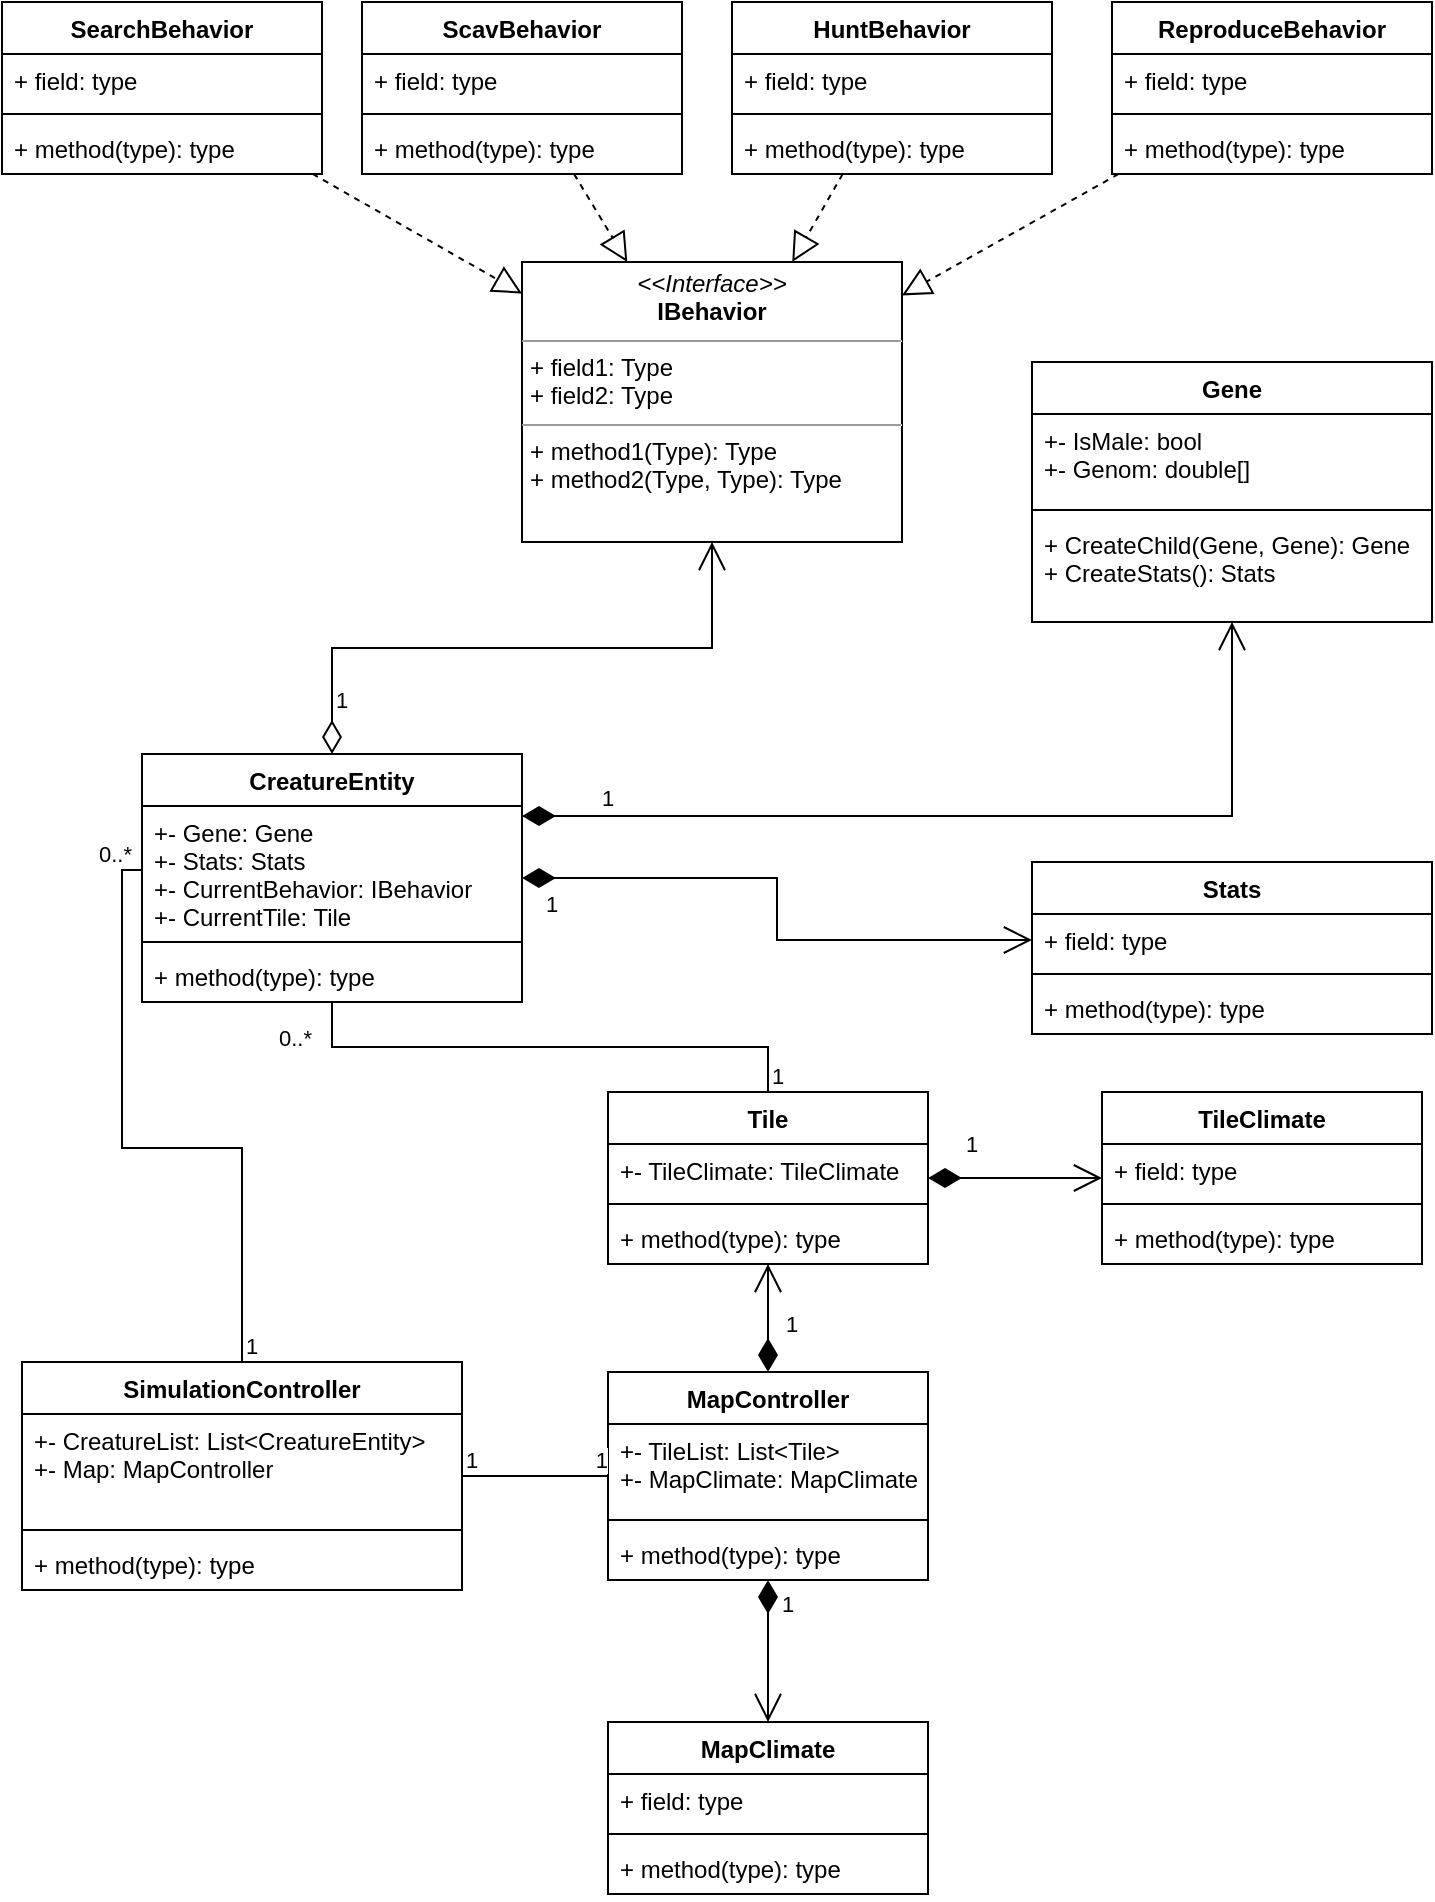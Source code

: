 <mxfile version="17.4.2" type="device"><diagram id="NXbVihIPCq2T1thtaOVZ" name="Page-1"><mxGraphModel dx="1609" dy="896" grid="1" gridSize="10" guides="1" tooltips="1" connect="1" arrows="1" fold="1" page="1" pageScale="1" pageWidth="827" pageHeight="1169" math="0" shadow="0"><root><mxCell id="0"/><mxCell id="1" parent="0"/><mxCell id="KNJFSg-WG_PmWsRkMeY_-1" value="Gene" style="swimlane;fontStyle=1;align=center;verticalAlign=top;childLayout=stackLayout;horizontal=1;startSize=26;horizontalStack=0;resizeParent=1;resizeParentMax=0;resizeLast=0;collapsible=1;marginBottom=0;" vertex="1" parent="1"><mxGeometry x="545" y="220" width="200" height="130" as="geometry"/></mxCell><mxCell id="KNJFSg-WG_PmWsRkMeY_-2" value="+- IsMale: bool&#10;+- Genom: double[]&#10;" style="text;strokeColor=none;fillColor=none;align=left;verticalAlign=top;spacingLeft=4;spacingRight=4;overflow=hidden;rotatable=0;points=[[0,0.5],[1,0.5]];portConstraint=eastwest;" vertex="1" parent="KNJFSg-WG_PmWsRkMeY_-1"><mxGeometry y="26" width="200" height="44" as="geometry"/></mxCell><mxCell id="KNJFSg-WG_PmWsRkMeY_-3" value="" style="line;strokeWidth=1;fillColor=none;align=left;verticalAlign=middle;spacingTop=-1;spacingLeft=3;spacingRight=3;rotatable=0;labelPosition=right;points=[];portConstraint=eastwest;" vertex="1" parent="KNJFSg-WG_PmWsRkMeY_-1"><mxGeometry y="70" width="200" height="8" as="geometry"/></mxCell><mxCell id="KNJFSg-WG_PmWsRkMeY_-4" value="+ CreateChild(Gene, Gene): Gene&#10;+ CreateStats(): Stats" style="text;strokeColor=none;fillColor=none;align=left;verticalAlign=top;spacingLeft=4;spacingRight=4;overflow=hidden;rotatable=0;points=[[0,0.5],[1,0.5]];portConstraint=eastwest;" vertex="1" parent="KNJFSg-WG_PmWsRkMeY_-1"><mxGeometry y="78" width="200" height="52" as="geometry"/></mxCell><mxCell id="KNJFSg-WG_PmWsRkMeY_-14" value="Stats" style="swimlane;fontStyle=1;align=center;verticalAlign=top;childLayout=stackLayout;horizontal=1;startSize=26;horizontalStack=0;resizeParent=1;resizeParentMax=0;resizeLast=0;collapsible=1;marginBottom=0;" vertex="1" parent="1"><mxGeometry x="545" y="470" width="200" height="86" as="geometry"/></mxCell><mxCell id="KNJFSg-WG_PmWsRkMeY_-15" value="+ field: type" style="text;strokeColor=none;fillColor=none;align=left;verticalAlign=top;spacingLeft=4;spacingRight=4;overflow=hidden;rotatable=0;points=[[0,0.5],[1,0.5]];portConstraint=eastwest;" vertex="1" parent="KNJFSg-WG_PmWsRkMeY_-14"><mxGeometry y="26" width="200" height="26" as="geometry"/></mxCell><mxCell id="KNJFSg-WG_PmWsRkMeY_-16" value="" style="line;strokeWidth=1;fillColor=none;align=left;verticalAlign=middle;spacingTop=-1;spacingLeft=3;spacingRight=3;rotatable=0;labelPosition=right;points=[];portConstraint=eastwest;" vertex="1" parent="KNJFSg-WG_PmWsRkMeY_-14"><mxGeometry y="52" width="200" height="8" as="geometry"/></mxCell><mxCell id="KNJFSg-WG_PmWsRkMeY_-17" value="+ method(type): type" style="text;strokeColor=none;fillColor=none;align=left;verticalAlign=top;spacingLeft=4;spacingRight=4;overflow=hidden;rotatable=0;points=[[0,0.5],[1,0.5]];portConstraint=eastwest;" vertex="1" parent="KNJFSg-WG_PmWsRkMeY_-14"><mxGeometry y="60" width="200" height="26" as="geometry"/></mxCell><mxCell id="KNJFSg-WG_PmWsRkMeY_-43" value="&lt;p style=&quot;margin: 0px ; margin-top: 4px ; text-align: center&quot;&gt;&lt;i&gt;&amp;lt;&amp;lt;Interface&amp;gt;&amp;gt;&lt;/i&gt;&lt;br&gt;&lt;b&gt;IBehavior&lt;/b&gt;&lt;/p&gt;&lt;hr size=&quot;1&quot;&gt;&lt;p style=&quot;margin: 0px ; margin-left: 4px&quot;&gt;+ field1: Type&lt;br&gt;+ field2: Type&lt;/p&gt;&lt;hr size=&quot;1&quot;&gt;&lt;p style=&quot;margin: 0px ; margin-left: 4px&quot;&gt;+ method1(Type): Type&lt;br&gt;+ method2(Type, Type): Type&lt;/p&gt;" style="verticalAlign=top;align=left;overflow=fill;fontSize=12;fontFamily=Helvetica;html=1;" vertex="1" parent="1"><mxGeometry x="290" y="170" width="190" height="140" as="geometry"/></mxCell><mxCell id="KNJFSg-WG_PmWsRkMeY_-48" value="CreatureEntity" style="swimlane;fontStyle=1;align=center;verticalAlign=top;childLayout=stackLayout;horizontal=1;startSize=26;horizontalStack=0;resizeParent=1;resizeParentMax=0;resizeLast=0;collapsible=1;marginBottom=0;" vertex="1" parent="1"><mxGeometry x="100" y="416" width="190" height="124" as="geometry"/></mxCell><mxCell id="KNJFSg-WG_PmWsRkMeY_-49" value="+- Gene: Gene&#10;+- Stats: Stats&#10;+- CurrentBehavior: IBehavior&#10;+- CurrentTile: Tile" style="text;strokeColor=none;fillColor=none;align=left;verticalAlign=top;spacingLeft=4;spacingRight=4;overflow=hidden;rotatable=0;points=[[0,0.5],[1,0.5]];portConstraint=eastwest;" vertex="1" parent="KNJFSg-WG_PmWsRkMeY_-48"><mxGeometry y="26" width="190" height="64" as="geometry"/></mxCell><mxCell id="KNJFSg-WG_PmWsRkMeY_-50" value="" style="line;strokeWidth=1;fillColor=none;align=left;verticalAlign=middle;spacingTop=-1;spacingLeft=3;spacingRight=3;rotatable=0;labelPosition=right;points=[];portConstraint=eastwest;" vertex="1" parent="KNJFSg-WG_PmWsRkMeY_-48"><mxGeometry y="90" width="190" height="8" as="geometry"/></mxCell><mxCell id="KNJFSg-WG_PmWsRkMeY_-51" value="+ method(type): type" style="text;strokeColor=none;fillColor=none;align=left;verticalAlign=top;spacingLeft=4;spacingRight=4;overflow=hidden;rotatable=0;points=[[0,0.5],[1,0.5]];portConstraint=eastwest;" vertex="1" parent="KNJFSg-WG_PmWsRkMeY_-48"><mxGeometry y="98" width="190" height="26" as="geometry"/></mxCell><mxCell id="KNJFSg-WG_PmWsRkMeY_-52" value="1" style="endArrow=open;html=1;endSize=12;startArrow=diamondThin;startSize=14;startFill=1;edgeStyle=orthogonalEdgeStyle;align=left;verticalAlign=bottom;rounded=0;exitX=1;exitY=0.25;exitDx=0;exitDy=0;" edge="1" parent="1" source="KNJFSg-WG_PmWsRkMeY_-48" target="KNJFSg-WG_PmWsRkMeY_-1"><mxGeometry x="-0.832" relative="1" as="geometry"><mxPoint x="330" y="480" as="sourcePoint"/><mxPoint x="770" y="460" as="targetPoint"/><mxPoint as="offset"/></mxGeometry></mxCell><mxCell id="KNJFSg-WG_PmWsRkMeY_-54" value="1" style="endArrow=open;html=1;endSize=12;startArrow=diamondThin;startSize=14;startFill=0;edgeStyle=orthogonalEdgeStyle;align=left;verticalAlign=bottom;rounded=0;" edge="1" parent="1" source="KNJFSg-WG_PmWsRkMeY_-48" target="KNJFSg-WG_PmWsRkMeY_-43"><mxGeometry x="-0.877" relative="1" as="geometry"><mxPoint x="610" y="600" as="sourcePoint"/><mxPoint x="730" y="560" as="targetPoint"/><mxPoint as="offset"/></mxGeometry></mxCell><mxCell id="KNJFSg-WG_PmWsRkMeY_-55" value="1" style="endArrow=open;html=1;endSize=12;startArrow=diamondThin;startSize=14;startFill=1;edgeStyle=orthogonalEdgeStyle;align=left;verticalAlign=bottom;rounded=0;entryX=0;entryY=0.5;entryDx=0;entryDy=0;" edge="1" parent="1" source="KNJFSg-WG_PmWsRkMeY_-48" target="KNJFSg-WG_PmWsRkMeY_-15"><mxGeometry x="-0.93" y="-22" relative="1" as="geometry"><mxPoint x="770" y="510" as="sourcePoint"/><mxPoint x="930" y="510" as="targetPoint"/><mxPoint as="offset"/></mxGeometry></mxCell><mxCell id="KNJFSg-WG_PmWsRkMeY_-56" value="SearchBehavior" style="swimlane;fontStyle=1;align=center;verticalAlign=top;childLayout=stackLayout;horizontal=1;startSize=26;horizontalStack=0;resizeParent=1;resizeParentMax=0;resizeLast=0;collapsible=1;marginBottom=0;" vertex="1" parent="1"><mxGeometry x="30" y="40" width="160" height="86" as="geometry"/></mxCell><mxCell id="KNJFSg-WG_PmWsRkMeY_-57" value="+ field: type" style="text;strokeColor=none;fillColor=none;align=left;verticalAlign=top;spacingLeft=4;spacingRight=4;overflow=hidden;rotatable=0;points=[[0,0.5],[1,0.5]];portConstraint=eastwest;" vertex="1" parent="KNJFSg-WG_PmWsRkMeY_-56"><mxGeometry y="26" width="160" height="26" as="geometry"/></mxCell><mxCell id="KNJFSg-WG_PmWsRkMeY_-58" value="" style="line;strokeWidth=1;fillColor=none;align=left;verticalAlign=middle;spacingTop=-1;spacingLeft=3;spacingRight=3;rotatable=0;labelPosition=right;points=[];portConstraint=eastwest;" vertex="1" parent="KNJFSg-WG_PmWsRkMeY_-56"><mxGeometry y="52" width="160" height="8" as="geometry"/></mxCell><mxCell id="KNJFSg-WG_PmWsRkMeY_-59" value="+ method(type): type" style="text;strokeColor=none;fillColor=none;align=left;verticalAlign=top;spacingLeft=4;spacingRight=4;overflow=hidden;rotatable=0;points=[[0,0.5],[1,0.5]];portConstraint=eastwest;" vertex="1" parent="KNJFSg-WG_PmWsRkMeY_-56"><mxGeometry y="60" width="160" height="26" as="geometry"/></mxCell><mxCell id="KNJFSg-WG_PmWsRkMeY_-60" value="ScavBehavior" style="swimlane;fontStyle=1;align=center;verticalAlign=top;childLayout=stackLayout;horizontal=1;startSize=26;horizontalStack=0;resizeParent=1;resizeParentMax=0;resizeLast=0;collapsible=1;marginBottom=0;" vertex="1" parent="1"><mxGeometry x="210" y="40" width="160" height="86" as="geometry"/></mxCell><mxCell id="KNJFSg-WG_PmWsRkMeY_-61" value="+ field: type" style="text;strokeColor=none;fillColor=none;align=left;verticalAlign=top;spacingLeft=4;spacingRight=4;overflow=hidden;rotatable=0;points=[[0,0.5],[1,0.5]];portConstraint=eastwest;" vertex="1" parent="KNJFSg-WG_PmWsRkMeY_-60"><mxGeometry y="26" width="160" height="26" as="geometry"/></mxCell><mxCell id="KNJFSg-WG_PmWsRkMeY_-62" value="" style="line;strokeWidth=1;fillColor=none;align=left;verticalAlign=middle;spacingTop=-1;spacingLeft=3;spacingRight=3;rotatable=0;labelPosition=right;points=[];portConstraint=eastwest;" vertex="1" parent="KNJFSg-WG_PmWsRkMeY_-60"><mxGeometry y="52" width="160" height="8" as="geometry"/></mxCell><mxCell id="KNJFSg-WG_PmWsRkMeY_-63" value="+ method(type): type" style="text;strokeColor=none;fillColor=none;align=left;verticalAlign=top;spacingLeft=4;spacingRight=4;overflow=hidden;rotatable=0;points=[[0,0.5],[1,0.5]];portConstraint=eastwest;" vertex="1" parent="KNJFSg-WG_PmWsRkMeY_-60"><mxGeometry y="60" width="160" height="26" as="geometry"/></mxCell><mxCell id="KNJFSg-WG_PmWsRkMeY_-64" value="HuntBehavior" style="swimlane;fontStyle=1;align=center;verticalAlign=top;childLayout=stackLayout;horizontal=1;startSize=26;horizontalStack=0;resizeParent=1;resizeParentMax=0;resizeLast=0;collapsible=1;marginBottom=0;" vertex="1" parent="1"><mxGeometry x="395" y="40" width="160" height="86" as="geometry"/></mxCell><mxCell id="KNJFSg-WG_PmWsRkMeY_-65" value="+ field: type" style="text;strokeColor=none;fillColor=none;align=left;verticalAlign=top;spacingLeft=4;spacingRight=4;overflow=hidden;rotatable=0;points=[[0,0.5],[1,0.5]];portConstraint=eastwest;" vertex="1" parent="KNJFSg-WG_PmWsRkMeY_-64"><mxGeometry y="26" width="160" height="26" as="geometry"/></mxCell><mxCell id="KNJFSg-WG_PmWsRkMeY_-66" value="" style="line;strokeWidth=1;fillColor=none;align=left;verticalAlign=middle;spacingTop=-1;spacingLeft=3;spacingRight=3;rotatable=0;labelPosition=right;points=[];portConstraint=eastwest;" vertex="1" parent="KNJFSg-WG_PmWsRkMeY_-64"><mxGeometry y="52" width="160" height="8" as="geometry"/></mxCell><mxCell id="KNJFSg-WG_PmWsRkMeY_-67" value="+ method(type): type" style="text;strokeColor=none;fillColor=none;align=left;verticalAlign=top;spacingLeft=4;spacingRight=4;overflow=hidden;rotatable=0;points=[[0,0.5],[1,0.5]];portConstraint=eastwest;" vertex="1" parent="KNJFSg-WG_PmWsRkMeY_-64"><mxGeometry y="60" width="160" height="26" as="geometry"/></mxCell><mxCell id="KNJFSg-WG_PmWsRkMeY_-68" value="ReproduceBehavior" style="swimlane;fontStyle=1;align=center;verticalAlign=top;childLayout=stackLayout;horizontal=1;startSize=26;horizontalStack=0;resizeParent=1;resizeParentMax=0;resizeLast=0;collapsible=1;marginBottom=0;" vertex="1" parent="1"><mxGeometry x="585" y="40" width="160" height="86" as="geometry"/></mxCell><mxCell id="KNJFSg-WG_PmWsRkMeY_-69" value="+ field: type" style="text;strokeColor=none;fillColor=none;align=left;verticalAlign=top;spacingLeft=4;spacingRight=4;overflow=hidden;rotatable=0;points=[[0,0.5],[1,0.5]];portConstraint=eastwest;" vertex="1" parent="KNJFSg-WG_PmWsRkMeY_-68"><mxGeometry y="26" width="160" height="26" as="geometry"/></mxCell><mxCell id="KNJFSg-WG_PmWsRkMeY_-70" value="" style="line;strokeWidth=1;fillColor=none;align=left;verticalAlign=middle;spacingTop=-1;spacingLeft=3;spacingRight=3;rotatable=0;labelPosition=right;points=[];portConstraint=eastwest;" vertex="1" parent="KNJFSg-WG_PmWsRkMeY_-68"><mxGeometry y="52" width="160" height="8" as="geometry"/></mxCell><mxCell id="KNJFSg-WG_PmWsRkMeY_-71" value="+ method(type): type" style="text;strokeColor=none;fillColor=none;align=left;verticalAlign=top;spacingLeft=4;spacingRight=4;overflow=hidden;rotatable=0;points=[[0,0.5],[1,0.5]];portConstraint=eastwest;" vertex="1" parent="KNJFSg-WG_PmWsRkMeY_-68"><mxGeometry y="60" width="160" height="26" as="geometry"/></mxCell><mxCell id="KNJFSg-WG_PmWsRkMeY_-80" value="MapController" style="swimlane;fontStyle=1;align=center;verticalAlign=top;childLayout=stackLayout;horizontal=1;startSize=26;horizontalStack=0;resizeParent=1;resizeParentMax=0;resizeLast=0;collapsible=1;marginBottom=0;" vertex="1" parent="1"><mxGeometry x="333" y="725" width="160" height="104" as="geometry"/></mxCell><mxCell id="KNJFSg-WG_PmWsRkMeY_-81" value="+- TileList: List&lt;Tile&gt;&#10;+- MapClimate: MapClimate" style="text;strokeColor=none;fillColor=none;align=left;verticalAlign=top;spacingLeft=4;spacingRight=4;overflow=hidden;rotatable=0;points=[[0,0.5],[1,0.5]];portConstraint=eastwest;" vertex="1" parent="KNJFSg-WG_PmWsRkMeY_-80"><mxGeometry y="26" width="160" height="44" as="geometry"/></mxCell><mxCell id="KNJFSg-WG_PmWsRkMeY_-82" value="" style="line;strokeWidth=1;fillColor=none;align=left;verticalAlign=middle;spacingTop=-1;spacingLeft=3;spacingRight=3;rotatable=0;labelPosition=right;points=[];portConstraint=eastwest;" vertex="1" parent="KNJFSg-WG_PmWsRkMeY_-80"><mxGeometry y="70" width="160" height="8" as="geometry"/></mxCell><mxCell id="KNJFSg-WG_PmWsRkMeY_-83" value="+ method(type): type" style="text;strokeColor=none;fillColor=none;align=left;verticalAlign=top;spacingLeft=4;spacingRight=4;overflow=hidden;rotatable=0;points=[[0,0.5],[1,0.5]];portConstraint=eastwest;" vertex="1" parent="KNJFSg-WG_PmWsRkMeY_-80"><mxGeometry y="78" width="160" height="26" as="geometry"/></mxCell><mxCell id="KNJFSg-WG_PmWsRkMeY_-84" value="Tile" style="swimlane;fontStyle=1;align=center;verticalAlign=top;childLayout=stackLayout;horizontal=1;startSize=26;horizontalStack=0;resizeParent=1;resizeParentMax=0;resizeLast=0;collapsible=1;marginBottom=0;" vertex="1" parent="1"><mxGeometry x="333" y="585" width="160" height="86" as="geometry"/></mxCell><mxCell id="KNJFSg-WG_PmWsRkMeY_-85" value="+- TileClimate: TileClimate" style="text;strokeColor=none;fillColor=none;align=left;verticalAlign=top;spacingLeft=4;spacingRight=4;overflow=hidden;rotatable=0;points=[[0,0.5],[1,0.5]];portConstraint=eastwest;" vertex="1" parent="KNJFSg-WG_PmWsRkMeY_-84"><mxGeometry y="26" width="160" height="26" as="geometry"/></mxCell><mxCell id="KNJFSg-WG_PmWsRkMeY_-86" value="" style="line;strokeWidth=1;fillColor=none;align=left;verticalAlign=middle;spacingTop=-1;spacingLeft=3;spacingRight=3;rotatable=0;labelPosition=right;points=[];portConstraint=eastwest;" vertex="1" parent="KNJFSg-WG_PmWsRkMeY_-84"><mxGeometry y="52" width="160" height="8" as="geometry"/></mxCell><mxCell id="KNJFSg-WG_PmWsRkMeY_-87" value="+ method(type): type" style="text;strokeColor=none;fillColor=none;align=left;verticalAlign=top;spacingLeft=4;spacingRight=4;overflow=hidden;rotatable=0;points=[[0,0.5],[1,0.5]];portConstraint=eastwest;" vertex="1" parent="KNJFSg-WG_PmWsRkMeY_-84"><mxGeometry y="60" width="160" height="26" as="geometry"/></mxCell><mxCell id="KNJFSg-WG_PmWsRkMeY_-92" value="MapClimate" style="swimlane;fontStyle=1;align=center;verticalAlign=top;childLayout=stackLayout;horizontal=1;startSize=26;horizontalStack=0;resizeParent=1;resizeParentMax=0;resizeLast=0;collapsible=1;marginBottom=0;" vertex="1" parent="1"><mxGeometry x="333" y="900" width="160" height="86" as="geometry"/></mxCell><mxCell id="KNJFSg-WG_PmWsRkMeY_-93" value="+ field: type" style="text;strokeColor=none;fillColor=none;align=left;verticalAlign=top;spacingLeft=4;spacingRight=4;overflow=hidden;rotatable=0;points=[[0,0.5],[1,0.5]];portConstraint=eastwest;" vertex="1" parent="KNJFSg-WG_PmWsRkMeY_-92"><mxGeometry y="26" width="160" height="26" as="geometry"/></mxCell><mxCell id="KNJFSg-WG_PmWsRkMeY_-94" value="" style="line;strokeWidth=1;fillColor=none;align=left;verticalAlign=middle;spacingTop=-1;spacingLeft=3;spacingRight=3;rotatable=0;labelPosition=right;points=[];portConstraint=eastwest;" vertex="1" parent="KNJFSg-WG_PmWsRkMeY_-92"><mxGeometry y="52" width="160" height="8" as="geometry"/></mxCell><mxCell id="KNJFSg-WG_PmWsRkMeY_-95" value="+ method(type): type" style="text;strokeColor=none;fillColor=none;align=left;verticalAlign=top;spacingLeft=4;spacingRight=4;overflow=hidden;rotatable=0;points=[[0,0.5],[1,0.5]];portConstraint=eastwest;" vertex="1" parent="KNJFSg-WG_PmWsRkMeY_-92"><mxGeometry y="60" width="160" height="26" as="geometry"/></mxCell><mxCell id="KNJFSg-WG_PmWsRkMeY_-96" value="TileClimate" style="swimlane;fontStyle=1;align=center;verticalAlign=top;childLayout=stackLayout;horizontal=1;startSize=26;horizontalStack=0;resizeParent=1;resizeParentMax=0;resizeLast=0;collapsible=1;marginBottom=0;" vertex="1" parent="1"><mxGeometry x="580" y="585" width="160" height="86" as="geometry"/></mxCell><mxCell id="KNJFSg-WG_PmWsRkMeY_-97" value="+ field: type" style="text;strokeColor=none;fillColor=none;align=left;verticalAlign=top;spacingLeft=4;spacingRight=4;overflow=hidden;rotatable=0;points=[[0,0.5],[1,0.5]];portConstraint=eastwest;" vertex="1" parent="KNJFSg-WG_PmWsRkMeY_-96"><mxGeometry y="26" width="160" height="26" as="geometry"/></mxCell><mxCell id="KNJFSg-WG_PmWsRkMeY_-98" value="" style="line;strokeWidth=1;fillColor=none;align=left;verticalAlign=middle;spacingTop=-1;spacingLeft=3;spacingRight=3;rotatable=0;labelPosition=right;points=[];portConstraint=eastwest;" vertex="1" parent="KNJFSg-WG_PmWsRkMeY_-96"><mxGeometry y="52" width="160" height="8" as="geometry"/></mxCell><mxCell id="KNJFSg-WG_PmWsRkMeY_-99" value="+ method(type): type" style="text;strokeColor=none;fillColor=none;align=left;verticalAlign=top;spacingLeft=4;spacingRight=4;overflow=hidden;rotatable=0;points=[[0,0.5],[1,0.5]];portConstraint=eastwest;" vertex="1" parent="KNJFSg-WG_PmWsRkMeY_-96"><mxGeometry y="60" width="160" height="26" as="geometry"/></mxCell><mxCell id="KNJFSg-WG_PmWsRkMeY_-104" value="SimulationController" style="swimlane;fontStyle=1;align=center;verticalAlign=top;childLayout=stackLayout;horizontal=1;startSize=26;horizontalStack=0;resizeParent=1;resizeParentMax=0;resizeLast=0;collapsible=1;marginBottom=0;" vertex="1" parent="1"><mxGeometry x="40" y="720" width="220" height="114" as="geometry"/></mxCell><mxCell id="KNJFSg-WG_PmWsRkMeY_-105" value="+- CreatureList: List&lt;CreatureEntity&gt;&#10;+- Map: MapController" style="text;strokeColor=none;fillColor=none;align=left;verticalAlign=top;spacingLeft=4;spacingRight=4;overflow=hidden;rotatable=0;points=[[0,0.5],[1,0.5]];portConstraint=eastwest;" vertex="1" parent="KNJFSg-WG_PmWsRkMeY_-104"><mxGeometry y="26" width="220" height="54" as="geometry"/></mxCell><mxCell id="KNJFSg-WG_PmWsRkMeY_-106" value="" style="line;strokeWidth=1;fillColor=none;align=left;verticalAlign=middle;spacingTop=-1;spacingLeft=3;spacingRight=3;rotatable=0;labelPosition=right;points=[];portConstraint=eastwest;" vertex="1" parent="KNJFSg-WG_PmWsRkMeY_-104"><mxGeometry y="80" width="220" height="8" as="geometry"/></mxCell><mxCell id="KNJFSg-WG_PmWsRkMeY_-107" value="+ method(type): type" style="text;strokeColor=none;fillColor=none;align=left;verticalAlign=top;spacingLeft=4;spacingRight=4;overflow=hidden;rotatable=0;points=[[0,0.5],[1,0.5]];portConstraint=eastwest;" vertex="1" parent="KNJFSg-WG_PmWsRkMeY_-104"><mxGeometry y="88" width="220" height="26" as="geometry"/></mxCell><mxCell id="KNJFSg-WG_PmWsRkMeY_-112" value="" style="endArrow=block;dashed=1;endFill=0;endSize=12;html=1;rounded=0;" edge="1" parent="1" source="KNJFSg-WG_PmWsRkMeY_-68" target="KNJFSg-WG_PmWsRkMeY_-43"><mxGeometry width="160" relative="1" as="geometry"><mxPoint x="590" y="760" as="sourcePoint"/><mxPoint x="570" y="320" as="targetPoint"/></mxGeometry></mxCell><mxCell id="KNJFSg-WG_PmWsRkMeY_-113" value="" style="endArrow=block;dashed=1;endFill=0;endSize=12;html=1;rounded=0;" edge="1" parent="1" source="KNJFSg-WG_PmWsRkMeY_-64" target="KNJFSg-WG_PmWsRkMeY_-43"><mxGeometry width="160" relative="1" as="geometry"><mxPoint x="576.02" y="286" as="sourcePoint"/><mxPoint x="480" y="338.278" as="targetPoint"/></mxGeometry></mxCell><mxCell id="KNJFSg-WG_PmWsRkMeY_-114" value="" style="endArrow=block;dashed=1;endFill=0;endSize=12;html=1;rounded=0;" edge="1" parent="1" source="KNJFSg-WG_PmWsRkMeY_-60" target="KNJFSg-WG_PmWsRkMeY_-43"><mxGeometry width="160" relative="1" as="geometry"><mxPoint x="586.02" y="296" as="sourcePoint"/><mxPoint x="490" y="348.278" as="targetPoint"/></mxGeometry></mxCell><mxCell id="KNJFSg-WG_PmWsRkMeY_-115" value="" style="endArrow=block;dashed=1;endFill=0;endSize=12;html=1;rounded=0;" edge="1" parent="1" source="KNJFSg-WG_PmWsRkMeY_-56" target="KNJFSg-WG_PmWsRkMeY_-43"><mxGeometry width="160" relative="1" as="geometry"><mxPoint x="596.02" y="306" as="sourcePoint"/><mxPoint x="500" y="358.278" as="targetPoint"/></mxGeometry></mxCell><mxCell id="KNJFSg-WG_PmWsRkMeY_-118" value="" style="endArrow=none;html=1;edgeStyle=orthogonalEdgeStyle;rounded=0;entryX=0;entryY=0.5;entryDx=0;entryDy=0;exitX=0.5;exitY=0;exitDx=0;exitDy=0;" edge="1" parent="1" source="KNJFSg-WG_PmWsRkMeY_-104" target="KNJFSg-WG_PmWsRkMeY_-49"><mxGeometry relative="1" as="geometry"><mxPoint x="510" y="770" as="sourcePoint"/><mxPoint x="670" y="770" as="targetPoint"/></mxGeometry></mxCell><mxCell id="KNJFSg-WG_PmWsRkMeY_-119" value="1" style="edgeLabel;resizable=0;html=1;align=left;verticalAlign=bottom;" connectable="0" vertex="1" parent="KNJFSg-WG_PmWsRkMeY_-118"><mxGeometry x="-1" relative="1" as="geometry"/></mxCell><mxCell id="KNJFSg-WG_PmWsRkMeY_-120" value="0..*" style="edgeLabel;resizable=0;html=1;align=right;verticalAlign=bottom;" connectable="0" vertex="1" parent="KNJFSg-WG_PmWsRkMeY_-118"><mxGeometry x="1" relative="1" as="geometry"><mxPoint x="-5" as="offset"/></mxGeometry></mxCell><mxCell id="KNJFSg-WG_PmWsRkMeY_-121" value="" style="endArrow=none;html=1;edgeStyle=orthogonalEdgeStyle;rounded=0;" edge="1" parent="1" source="KNJFSg-WG_PmWsRkMeY_-104" target="KNJFSg-WG_PmWsRkMeY_-80"><mxGeometry relative="1" as="geometry"><mxPoint x="320" y="860" as="sourcePoint"/><mxPoint x="480" y="860" as="targetPoint"/></mxGeometry></mxCell><mxCell id="KNJFSg-WG_PmWsRkMeY_-122" value="1" style="edgeLabel;resizable=0;html=1;align=left;verticalAlign=bottom;" connectable="0" vertex="1" parent="KNJFSg-WG_PmWsRkMeY_-121"><mxGeometry x="-1" relative="1" as="geometry"/></mxCell><mxCell id="KNJFSg-WG_PmWsRkMeY_-123" value="1" style="edgeLabel;resizable=0;html=1;align=right;verticalAlign=bottom;" connectable="0" vertex="1" parent="KNJFSg-WG_PmWsRkMeY_-121"><mxGeometry x="1" relative="1" as="geometry"/></mxCell><mxCell id="KNJFSg-WG_PmWsRkMeY_-125" value="1" style="endArrow=open;html=1;endSize=12;startArrow=diamondThin;startSize=14;startFill=1;edgeStyle=orthogonalEdgeStyle;align=left;verticalAlign=bottom;rounded=0;" edge="1" parent="1" source="KNJFSg-WG_PmWsRkMeY_-80" target="KNJFSg-WG_PmWsRkMeY_-92"><mxGeometry x="-0.429" y="5" relative="1" as="geometry"><mxPoint x="530" y="1020" as="sourcePoint"/><mxPoint x="690" y="1020" as="targetPoint"/><mxPoint as="offset"/></mxGeometry></mxCell><mxCell id="KNJFSg-WG_PmWsRkMeY_-126" value="" style="endArrow=none;html=1;edgeStyle=orthogonalEdgeStyle;rounded=0;exitX=0.5;exitY=0;exitDx=0;exitDy=0;" edge="1" parent="1" source="KNJFSg-WG_PmWsRkMeY_-84" target="KNJFSg-WG_PmWsRkMeY_-48"><mxGeometry relative="1" as="geometry"><mxPoint x="610" y="810" as="sourcePoint"/><mxPoint x="770" y="810" as="targetPoint"/></mxGeometry></mxCell><mxCell id="KNJFSg-WG_PmWsRkMeY_-127" value="1" style="edgeLabel;resizable=0;html=1;align=left;verticalAlign=bottom;" connectable="0" vertex="1" parent="KNJFSg-WG_PmWsRkMeY_-126"><mxGeometry x="-1" relative="1" as="geometry"/></mxCell><mxCell id="KNJFSg-WG_PmWsRkMeY_-128" value="0..*" style="edgeLabel;resizable=0;html=1;align=right;verticalAlign=bottom;" connectable="0" vertex="1" parent="KNJFSg-WG_PmWsRkMeY_-126"><mxGeometry x="1" relative="1" as="geometry"><mxPoint x="-10" y="26" as="offset"/></mxGeometry></mxCell><mxCell id="KNJFSg-WG_PmWsRkMeY_-129" value="1" style="endArrow=open;html=1;endSize=12;startArrow=diamondThin;startSize=14;startFill=1;edgeStyle=orthogonalEdgeStyle;align=left;verticalAlign=bottom;rounded=0;" edge="1" parent="1" source="KNJFSg-WG_PmWsRkMeY_-84" target="KNJFSg-WG_PmWsRkMeY_-96"><mxGeometry x="-0.609" y="8" relative="1" as="geometry"><mxPoint x="515" y="886" as="sourcePoint"/><mxPoint x="515" y="970" as="targetPoint"/><mxPoint as="offset"/></mxGeometry></mxCell><mxCell id="KNJFSg-WG_PmWsRkMeY_-132" value="1" style="endArrow=open;html=1;endSize=12;startArrow=diamondThin;startSize=14;startFill=1;edgeStyle=orthogonalEdgeStyle;align=left;verticalAlign=bottom;rounded=0;" edge="1" parent="1" source="KNJFSg-WG_PmWsRkMeY_-80" target="KNJFSg-WG_PmWsRkMeY_-84"><mxGeometry x="-0.444" y="-7" relative="1" as="geometry"><mxPoint x="460" y="850" as="sourcePoint"/><mxPoint x="620" y="850" as="targetPoint"/><mxPoint as="offset"/></mxGeometry></mxCell></root></mxGraphModel></diagram></mxfile>